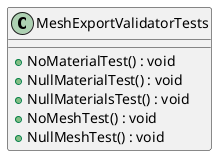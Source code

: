 @startuml
class MeshExportValidatorTests {
    + NoMaterialTest() : void
    + NullMaterialTest() : void
    + NullMaterialsTest() : void
    + NoMeshTest() : void
    + NullMeshTest() : void
}
@enduml
